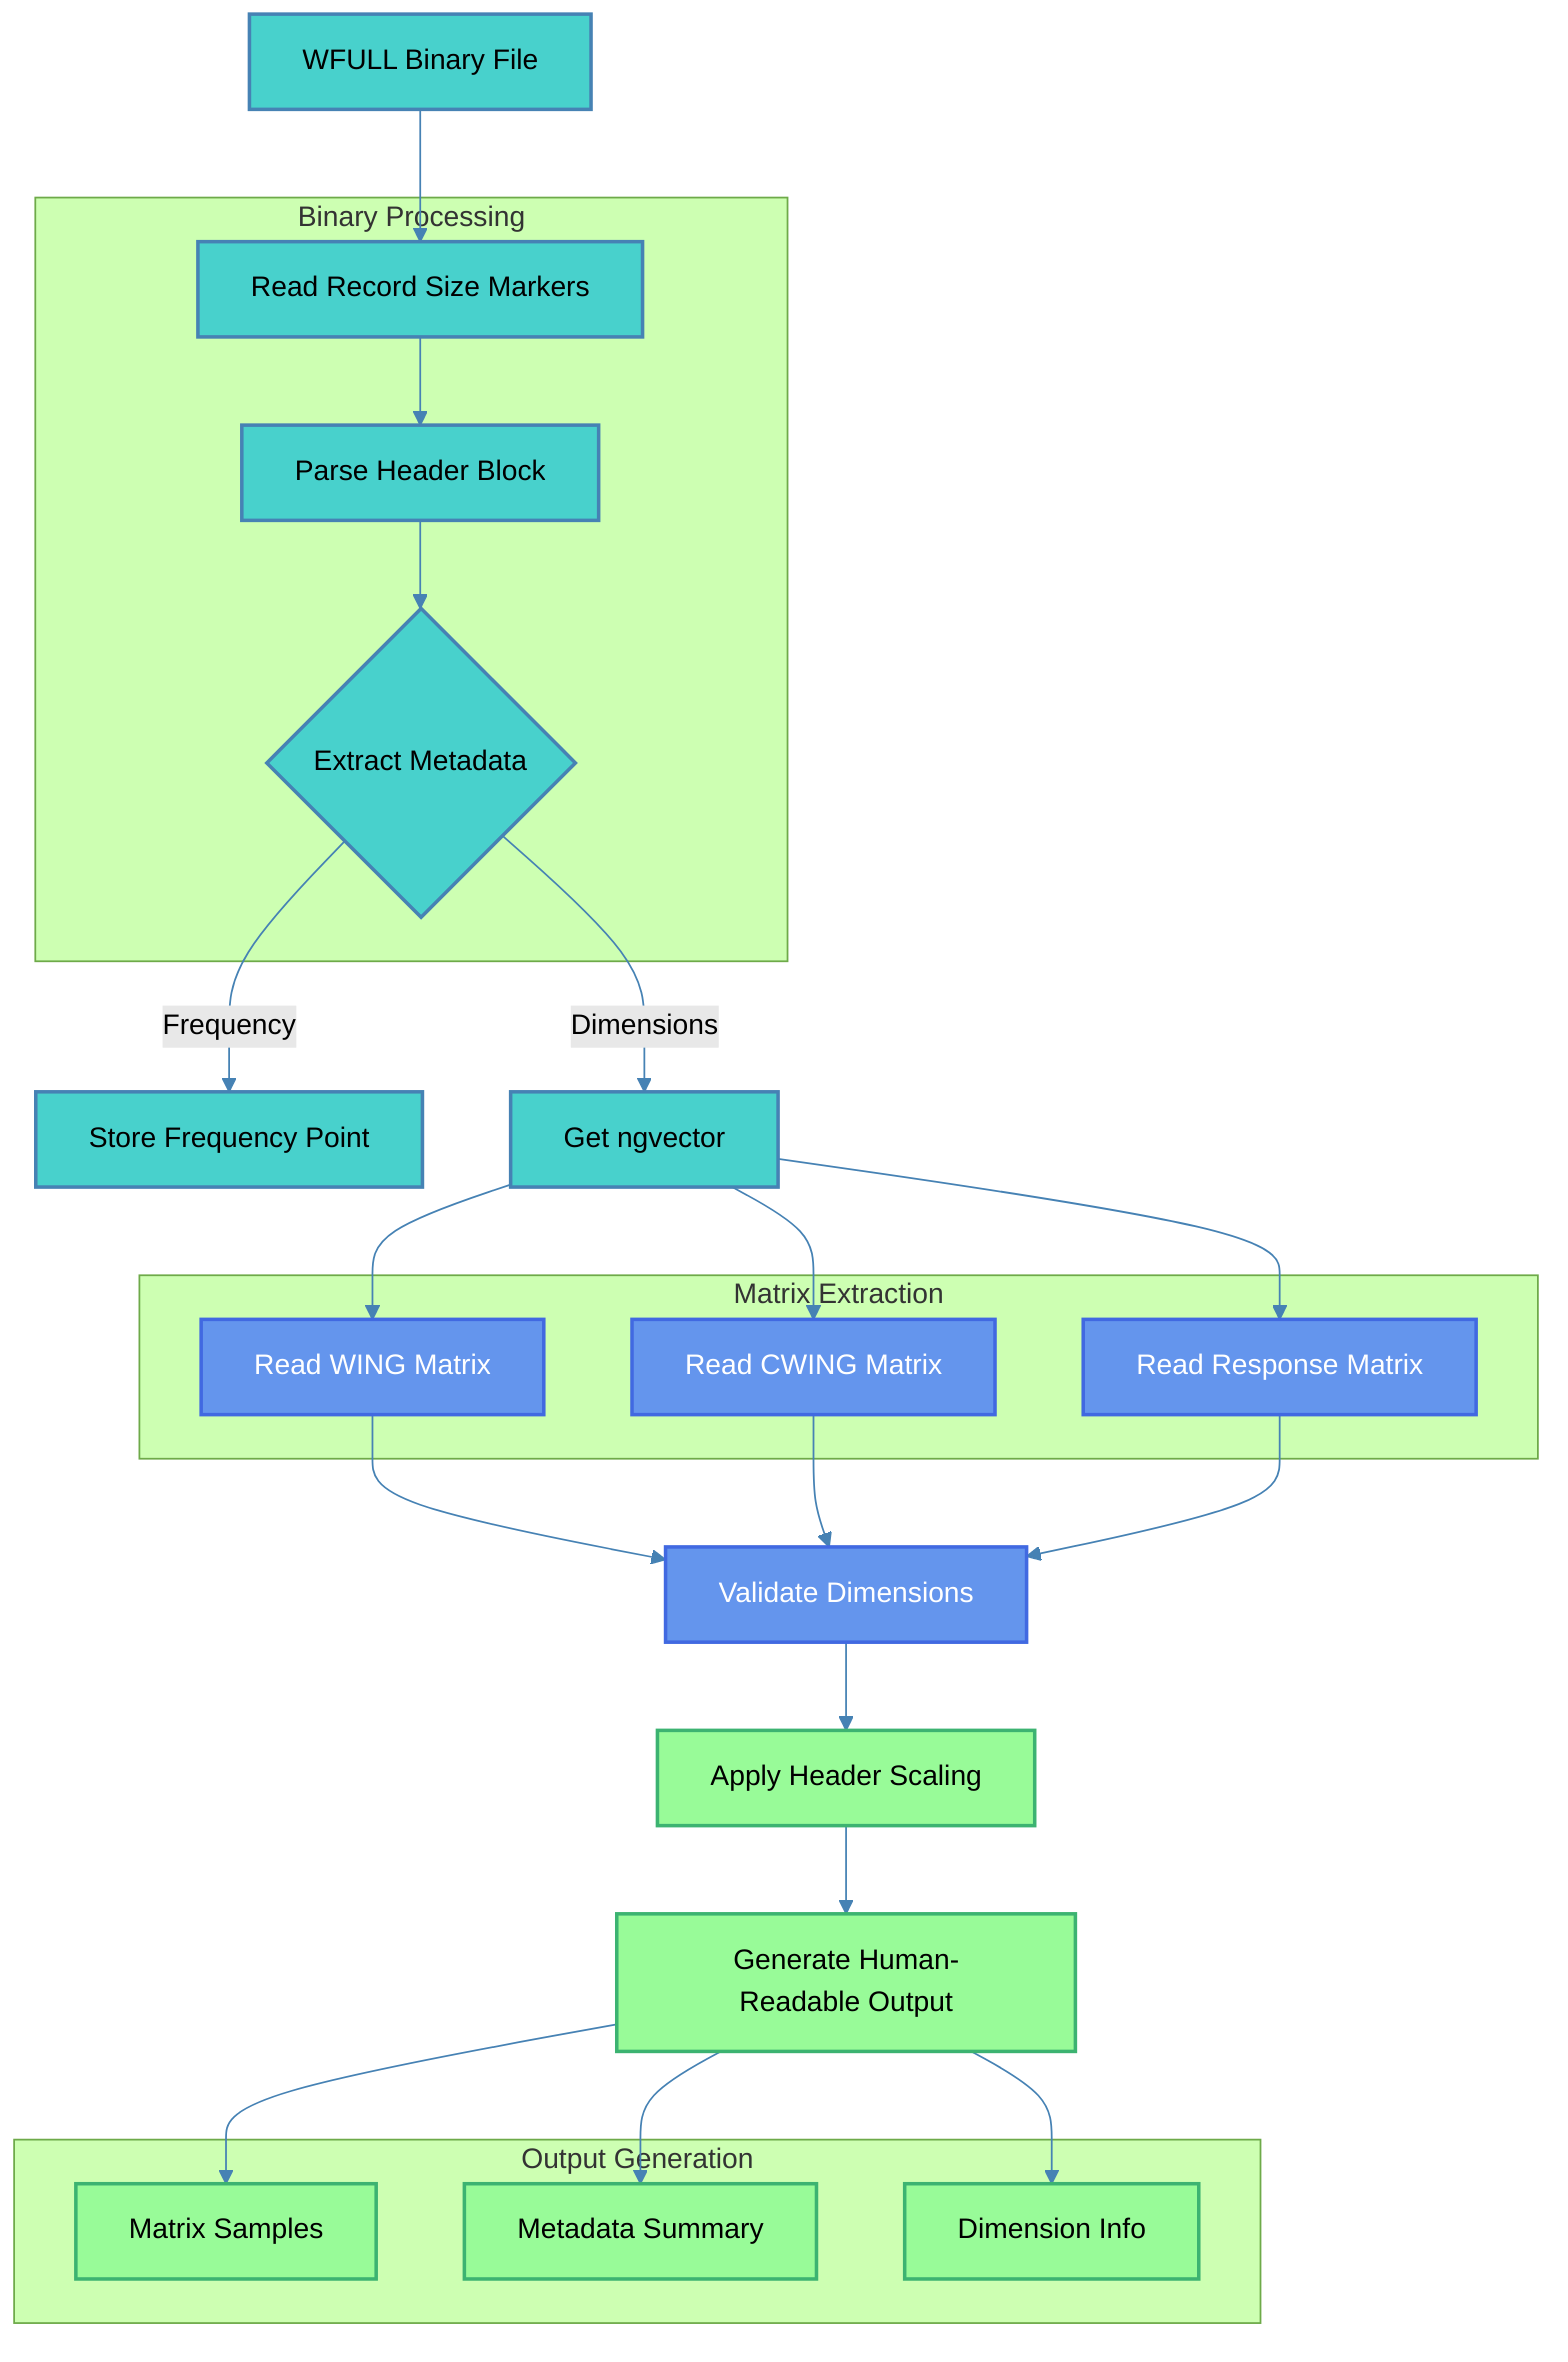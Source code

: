 %%{init: {'theme': 'forest', 'themeVariables': {
    'primaryColor': '#6495ED',
    'primaryTextColor': '#ffffff',
    'primaryBorderColor': '#4169E1',
    'lineColor': '#4682B4',
    'secondaryColor': '#48D1CC',
    'tertiaryColor': '#98FB98'
}}}%%
graph TD
    classDef processNode fill:#6495ED,color:#ffffff,stroke:#4169E1,stroke-width:2px;
    classDef dataNode fill:#48D1CC,color:#000000,stroke:#4682B4,stroke-width:2px;
    classDef outputNode fill:#98FB98,color:#000000,stroke:#3CB371,stroke-width:2px;
    
    A[WFULL Binary File] --> B[Read Record Size Markers]
    B --> C[Parse Header Block]
    C --> D{Extract Metadata}
    D -->|Frequency| E[Store Frequency Point]
    D -->|Dimensions| F[Get ngvector]
    
    F --> G[Read WING Matrix]
    F --> H[Read CWING Matrix]
    F --> I[Read Response Matrix]
    
    G --> J[Validate Dimensions]
    H --> J
    I --> J
    
    J --> K[Apply Header Scaling]
    K --> L[Generate Human-Readable Output]
    
    L --> M[Matrix Samples]
    L --> N[Metadata Summary]
    L --> O[Dimension Info]
    
    subgraph "Binary Processing"
        B
        C
        D
    end
    
    subgraph "Matrix Extraction"
        G
        H
        I
    end
    
    subgraph "Output Generation"
        M
        N
        O
    end
    
    class A,B,C,D,E,F dataNode;
    class G,H,I,J processNode;
    class K,L,M,N,O outputNode;